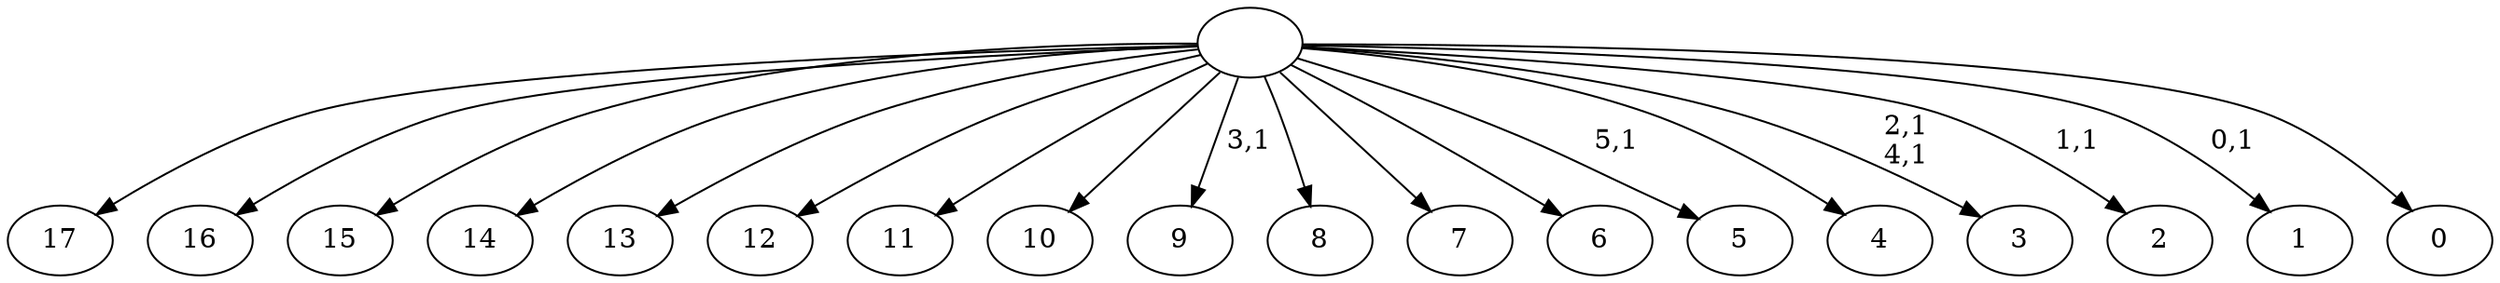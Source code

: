 digraph T {
	24 [label="17"]
	23 [label="16"]
	22 [label="15"]
	21 [label="14"]
	20 [label="13"]
	19 [label="12"]
	18 [label="11"]
	17 [label="10"]
	16 [label="9"]
	14 [label="8"]
	13 [label="7"]
	12 [label="6"]
	11 [label="5"]
	9 [label="4"]
	8 [label="3"]
	5 [label="2"]
	3 [label="1"]
	1 [label="0"]
	0 [label=""]
	0 -> 3 [label="0,1"]
	0 -> 5 [label="1,1"]
	0 -> 8 [label="2,1\n4,1"]
	0 -> 11 [label="5,1"]
	0 -> 16 [label="3,1"]
	0 -> 24 [label=""]
	0 -> 23 [label=""]
	0 -> 22 [label=""]
	0 -> 21 [label=""]
	0 -> 20 [label=""]
	0 -> 19 [label=""]
	0 -> 18 [label=""]
	0 -> 17 [label=""]
	0 -> 14 [label=""]
	0 -> 13 [label=""]
	0 -> 12 [label=""]
	0 -> 9 [label=""]
	0 -> 1 [label=""]
}
